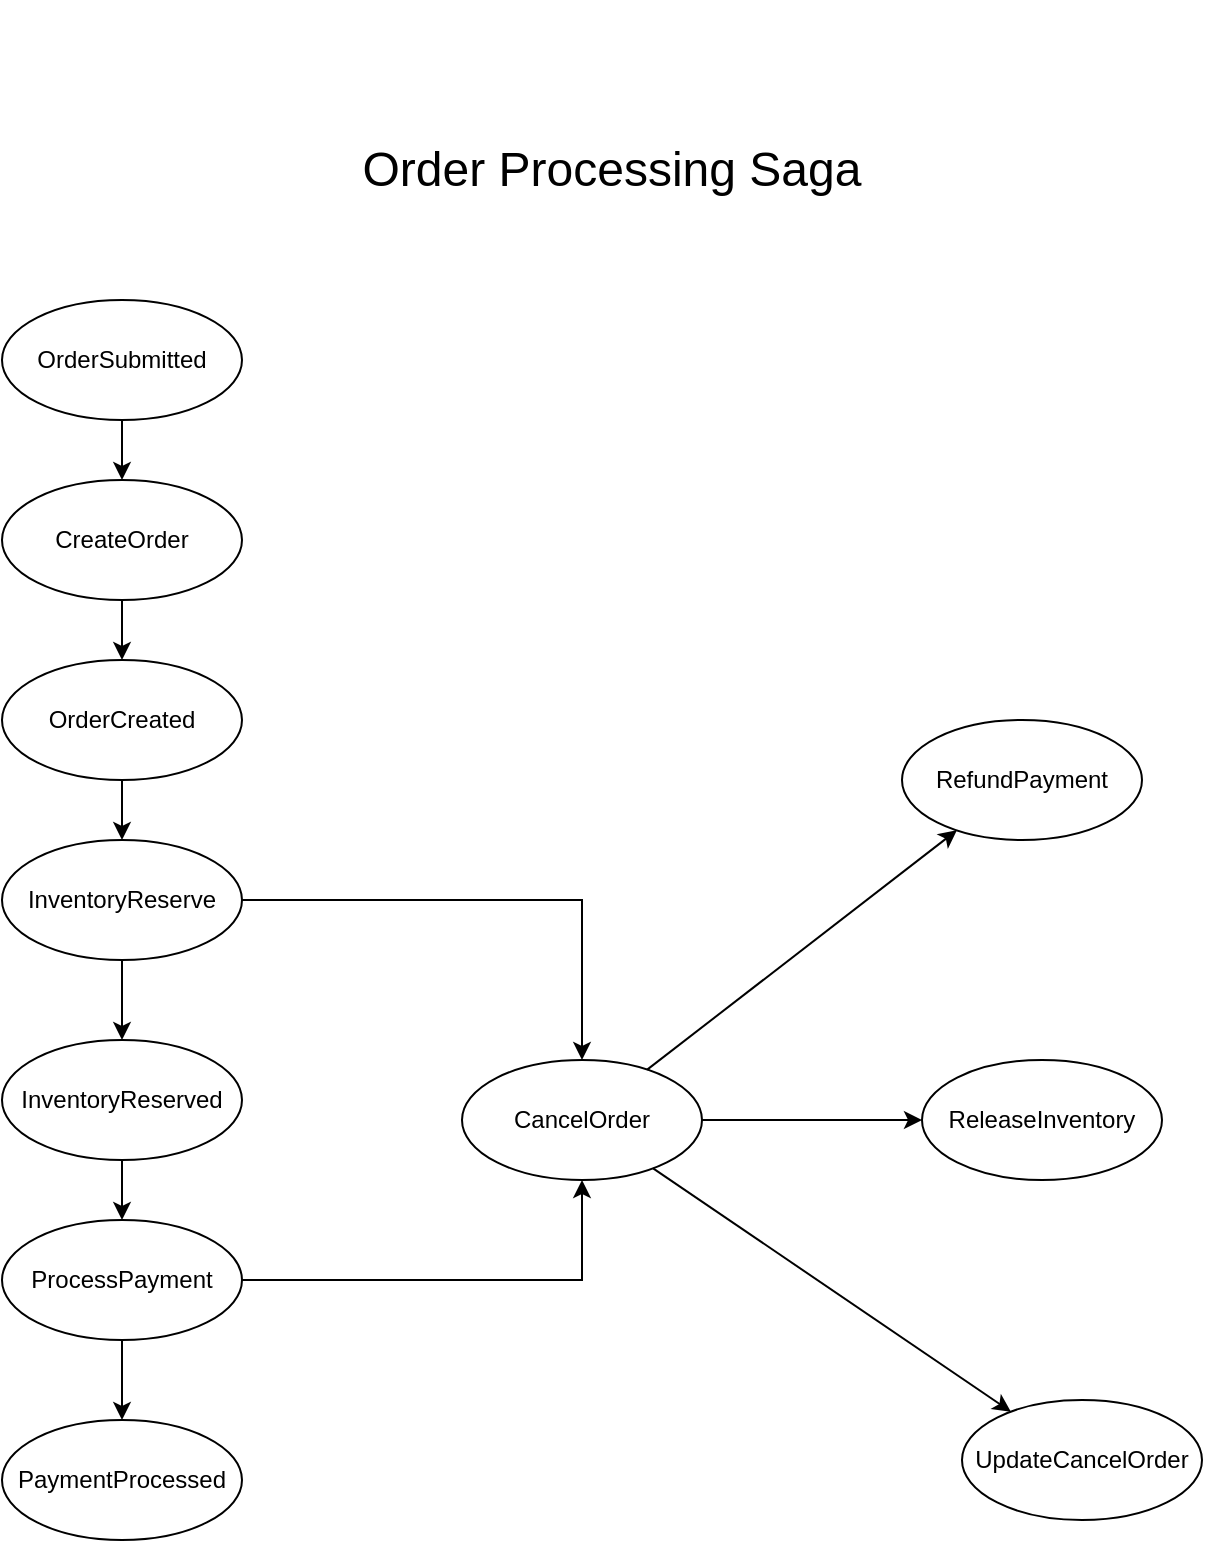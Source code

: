 <mxfile version="26.1.1">
  <diagram id="IqUv_hR5CrUMivOyopql" name="Page-1">
    <mxGraphModel dx="1368" dy="909" grid="1" gridSize="10" guides="1" tooltips="1" connect="1" arrows="1" fold="1" page="1" pageScale="1" pageWidth="827" pageHeight="1169" math="0" shadow="0">
      <root>
        <mxCell id="0" />
        <mxCell id="1" parent="0" />
        <mxCell id="OrderSubmitted" value="OrderSubmitted" style="ellipse;whiteSpace=wrap;html=1;" parent="1" vertex="1">
          <mxGeometry x="100" y="300" width="120" height="60" as="geometry" />
        </mxCell>
        <mxCell id="CreateOrder" value="CreateOrder" style="ellipse;whiteSpace=wrap;html=1;" parent="1" vertex="1">
          <mxGeometry x="100" y="390" width="120" height="60" as="geometry" />
        </mxCell>
        <mxCell id="OrderCreated" value="OrderCreated" style="ellipse;whiteSpace=wrap;html=1;" parent="1" vertex="1">
          <mxGeometry x="100" y="480" width="120" height="60" as="geometry" />
        </mxCell>
        <mxCell id="ao3AskcMcDQXDQcNFvgN-3" style="edgeStyle=orthogonalEdgeStyle;rounded=0;orthogonalLoop=1;jettySize=auto;html=1;entryX=0.5;entryY=0;entryDx=0;entryDy=0;" edge="1" parent="1" source="InventoryReserve" target="CancelOrder">
          <mxGeometry relative="1" as="geometry" />
        </mxCell>
        <mxCell id="InventoryReserve" value="InventoryReserve" style="ellipse;whiteSpace=wrap;html=1;" parent="1" vertex="1">
          <mxGeometry x="100" y="570" width="120" height="60" as="geometry" />
        </mxCell>
        <mxCell id="InventoryReserved" value="InventoryReserved" style="ellipse;whiteSpace=wrap;html=1;" parent="1" vertex="1">
          <mxGeometry x="100" y="670" width="120" height="60" as="geometry" />
        </mxCell>
        <mxCell id="ao3AskcMcDQXDQcNFvgN-2" style="edgeStyle=orthogonalEdgeStyle;rounded=0;orthogonalLoop=1;jettySize=auto;html=1;entryX=0.5;entryY=1;entryDx=0;entryDy=0;" edge="1" parent="1" source="ProcessPayment" target="CancelOrder">
          <mxGeometry relative="1" as="geometry" />
        </mxCell>
        <mxCell id="ProcessPayment" value="ProcessPayment" style="ellipse;whiteSpace=wrap;html=1;" parent="1" vertex="1">
          <mxGeometry x="100" y="760" width="120" height="60" as="geometry" />
        </mxCell>
        <mxCell id="PaymentProcessed" value="PaymentProcessed" style="ellipse;whiteSpace=wrap;html=1;" parent="1" vertex="1">
          <mxGeometry x="100" y="860" width="120" height="60" as="geometry" />
        </mxCell>
        <mxCell id="CancelOrder" value="CancelOrder" style="ellipse;whiteSpace=wrap;html=1;" parent="1" vertex="1">
          <mxGeometry x="330" y="680" width="120" height="60" as="geometry" />
        </mxCell>
        <mxCell id="ReleaseInventory" value="ReleaseInventory" style="ellipse;whiteSpace=wrap;html=1;" parent="1" vertex="1">
          <mxGeometry x="560" y="680" width="120" height="60" as="geometry" />
        </mxCell>
        <mxCell id="RefundPayment" value="RefundPayment" style="ellipse;whiteSpace=wrap;html=1;" parent="1" vertex="1">
          <mxGeometry x="550" y="510" width="120" height="60" as="geometry" />
        </mxCell>
        <mxCell id="UpdateCancelOrder" value="UpdateCancelOrder" style="ellipse;whiteSpace=wrap;html=1;" parent="1" vertex="1">
          <mxGeometry x="580" y="850" width="120" height="60" as="geometry" />
        </mxCell>
        <mxCell id="OrderSubmittedToCreateOrder" parent="1" source="OrderSubmitted" target="CreateOrder" edge="1">
          <mxGeometry relative="1" as="geometry" />
        </mxCell>
        <mxCell id="CreateOrderToOrderCreated" parent="1" source="CreateOrder" target="OrderCreated" edge="1">
          <mxGeometry relative="1" as="geometry" />
        </mxCell>
        <mxCell id="OrderCreatedToInventoryReserve" parent="1" source="OrderCreated" target="InventoryReserve" edge="1">
          <mxGeometry relative="1" as="geometry" />
        </mxCell>
        <mxCell id="InventoryReserveToInventoryReserved" parent="1" source="InventoryReserve" target="InventoryReserved" edge="1">
          <mxGeometry relative="1" as="geometry" />
        </mxCell>
        <mxCell id="InventoryReservedToProcessPayment" parent="1" source="InventoryReserved" target="ProcessPayment" edge="1">
          <mxGeometry relative="1" as="geometry" />
        </mxCell>
        <mxCell id="ProcessPaymentToPaymentProcessed" parent="1" source="ProcessPayment" target="PaymentProcessed" edge="1">
          <mxGeometry relative="1" as="geometry" />
        </mxCell>
        <mxCell id="CancelOrderToReleaseInventory" parent="1" source="CancelOrder" target="ReleaseInventory" edge="1">
          <mxGeometry relative="1" as="geometry" />
        </mxCell>
        <mxCell id="CancelOrderToRefundPayment" parent="1" source="CancelOrder" target="RefundPayment" edge="1">
          <mxGeometry relative="1" as="geometry" />
        </mxCell>
        <mxCell id="CancelOrderToUpdateCancelOrder" parent="1" source="CancelOrder" target="UpdateCancelOrder" edge="1">
          <mxGeometry relative="1" as="geometry" />
        </mxCell>
        <mxCell id="ao3AskcMcDQXDQcNFvgN-4" value="&lt;font style=&quot;font-size: 24px;&quot;&gt;Order Processing Saga&lt;/font&gt;" style="text;html=1;align=center;verticalAlign=middle;whiteSpace=wrap;rounded=0;" vertex="1" parent="1">
          <mxGeometry x="240" y="150" width="330" height="170" as="geometry" />
        </mxCell>
      </root>
    </mxGraphModel>
  </diagram>
</mxfile>
